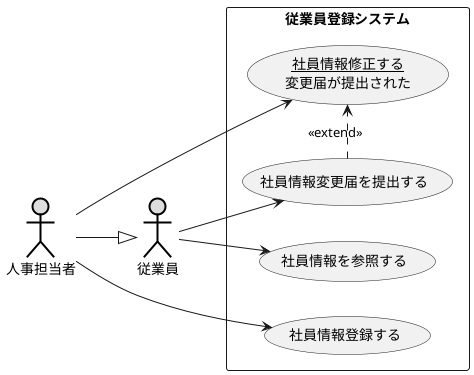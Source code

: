 @startuml ユースケース図
left to right direction
actor 人事担当者 #DDDDDD;line:black;line.bold;
actor 従業員 #DDDDDD;line:black;line.bold;
rectangle 従業員登録システム{
    usecase 社員情報を参照する 
    usecase 社員情報登録する 
    usecase 社員情報変更届を提出する 
    usecase (<u>社員情報修正する</u>\n変更届が提出された) as input
}
従業員 --> 社員情報を参照する
従業員 --> 社員情報変更届を提出する
人事担当者--> input
人事担当者 --> 社員情報登録する
人事担当者 --|> 従業員
社員情報変更届を提出する  .> input: <<extend>>
@enduml
